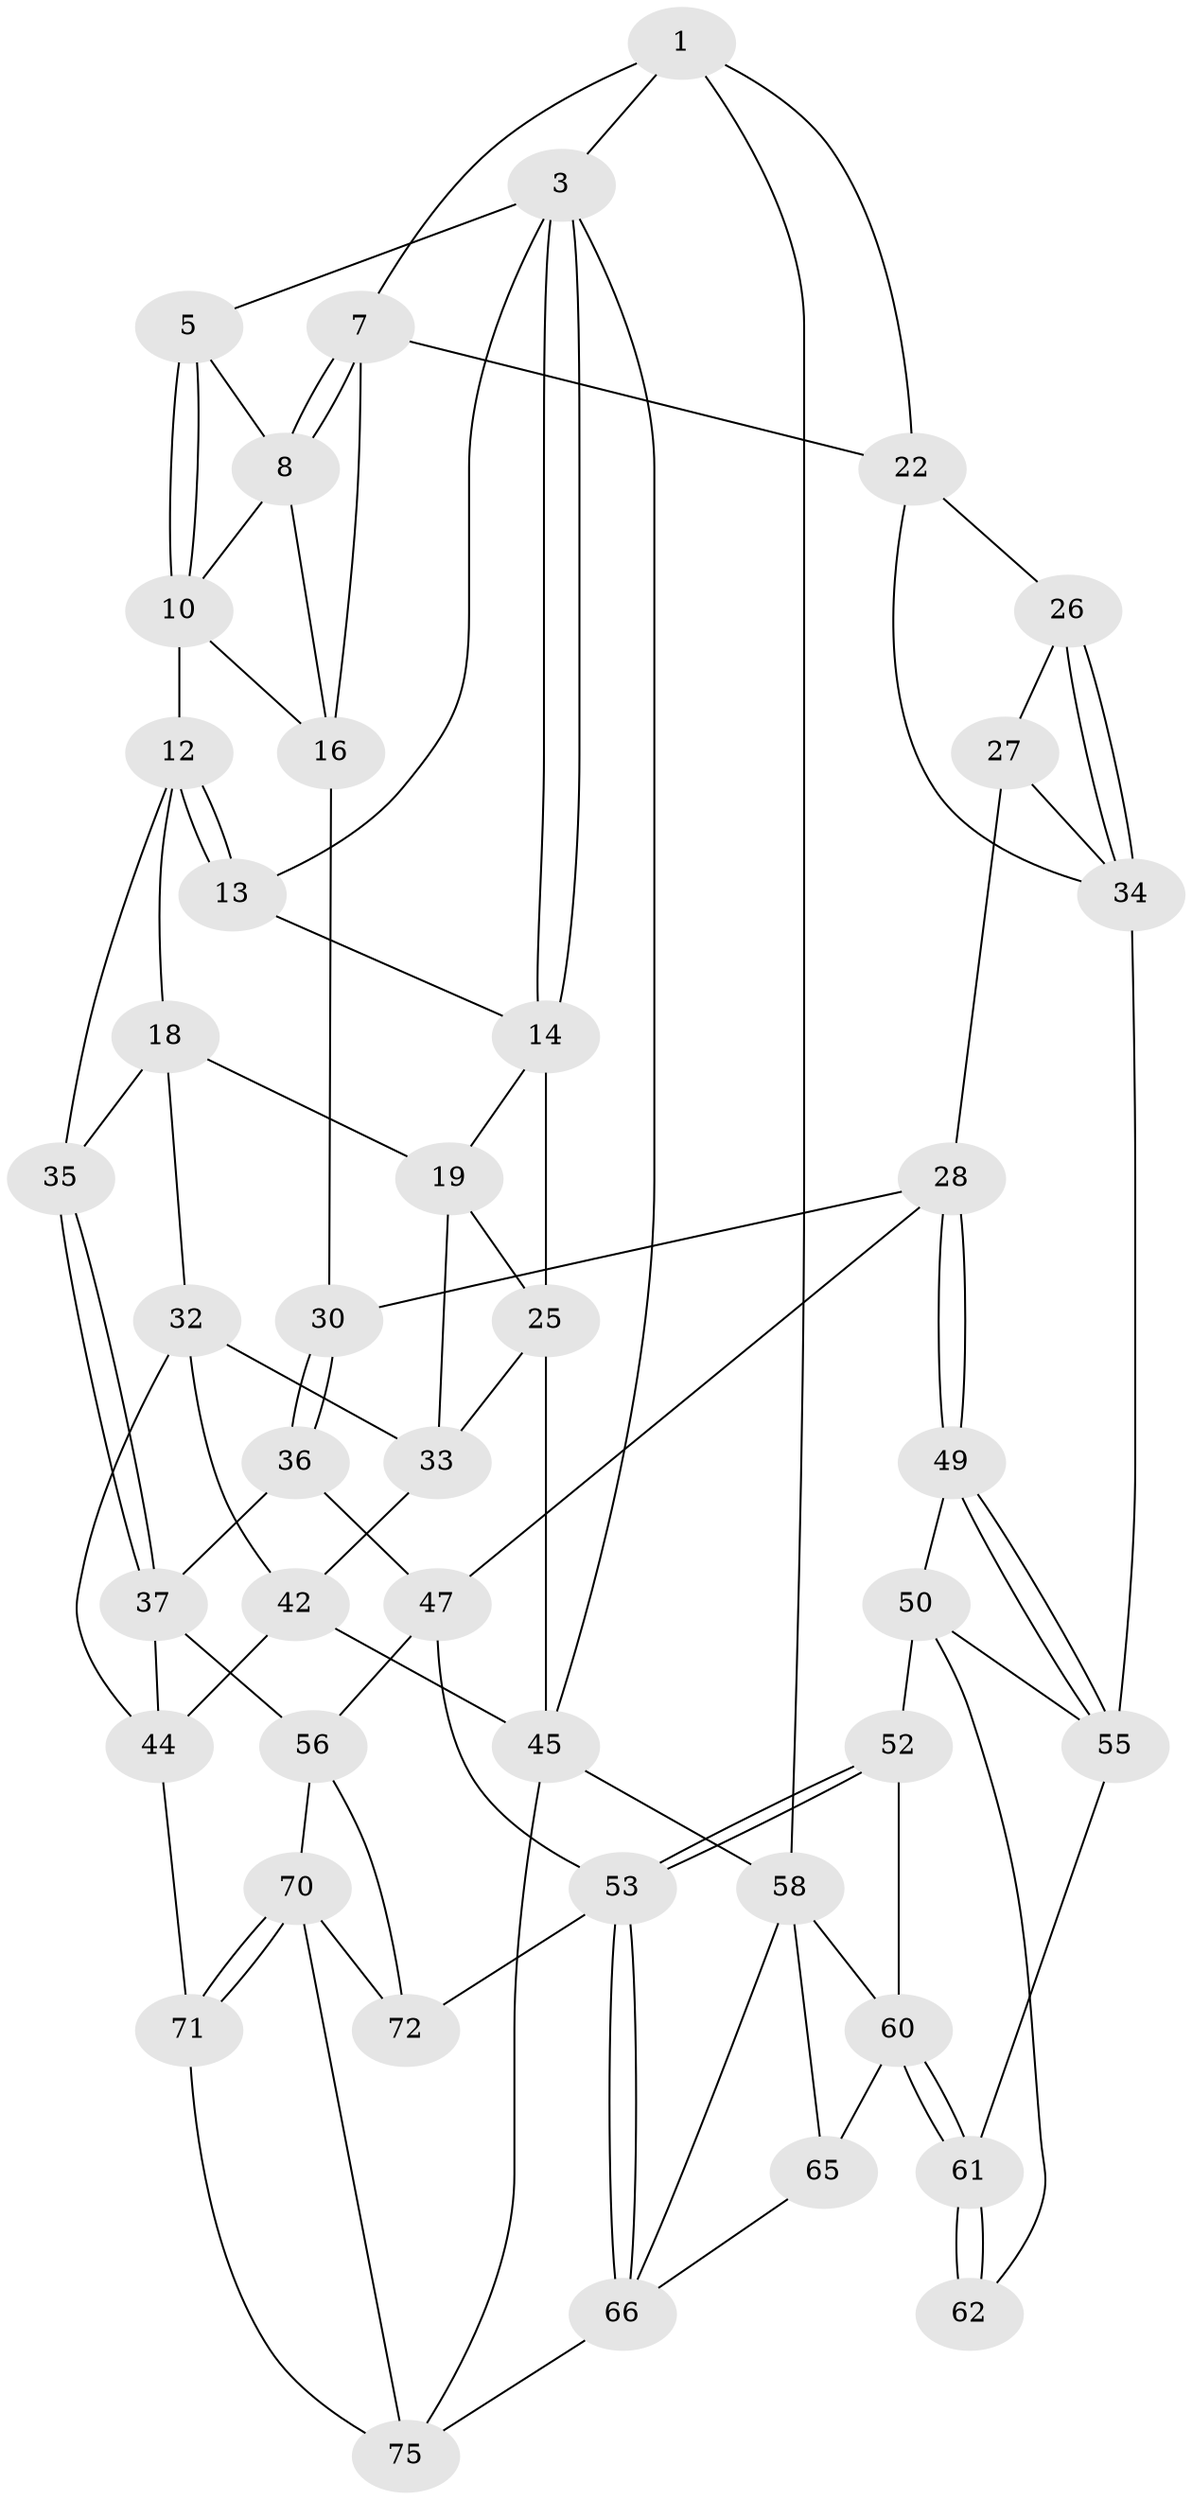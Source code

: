 // original degree distribution, {3: 0.039473684210526314, 6: 0.2631578947368421, 4: 0.2631578947368421, 5: 0.4342105263157895}
// Generated by graph-tools (version 1.1) at 2025/11/02/27/25 16:11:52]
// undirected, 44 vertices, 96 edges
graph export_dot {
graph [start="1"]
  node [color=gray90,style=filled];
  1 [pos="+0.9391197065496663+0",super="+2"];
  3 [pos="+0+0",super="+4"];
  5 [pos="+0.5174252499411356+0",super="+6"];
  7 [pos="+0.8460547790988949+0.18418891024371978",super="+20"];
  8 [pos="+0.8391899748073259+0.18011271633694328",super="+9"];
  10 [pos="+0.5630350689451297+0",super="+11"];
  12 [pos="+0.3654124854662164+0.27834386577928943",super="+17"];
  13 [pos="+0.3253920234131161+0"];
  14 [pos="+0+0",super="+15"];
  16 [pos="+0.5327906871279656+0.331517065563698",super="+21"];
  18 [pos="+0.33435021611918997+0.28719256308129315",super="+31"];
  19 [pos="+0.1659350560235773+0.27734191885929593",super="+24"];
  22 [pos="+1+0.3302910247485945",super="+23"];
  25 [pos="+0+0.34762003723463625",super="+40"];
  26 [pos="+0.832924861567462+0.41863864460783273"];
  27 [pos="+0.7684452244206186+0.479426728505288"];
  28 [pos="+0.6903530486395841+0.5004599344269142",super="+29"];
  30 [pos="+0.608926524160439+0.4358744826501985"];
  32 [pos="+0.16661618267591385+0.5121830158814387",super="+41"];
  33 [pos="+0.11624717570027718+0.486329863336655",super="+39"];
  34 [pos="+1+0.484050459887956",super="+38"];
  35 [pos="+0.33450931488206037+0.5458070706658865"];
  36 [pos="+0.4417625209039123+0.5662717754503789"];
  37 [pos="+0.3528215731607472+0.5670759182964873",super="+43"];
  42 [pos="+0.13492993836810024+0.7289973681498438",super="+67"];
  44 [pos="+0.22480295713284915+0.7241758850743242",super="+68"];
  45 [pos="+0+0.887066778509738",super="+46"];
  47 [pos="+0.5473850009015736+0.7519018398990898",super="+48"];
  49 [pos="+0.7218117017108459+0.5625679526474543"];
  50 [pos="+0.734691791364245+0.592669138396819",super="+51"];
  52 [pos="+0.7569824592687899+0.6984927037259899",super="+63"];
  53 [pos="+0.7123453001684428+0.842591298061558",super="+54"];
  55 [pos="+1+0.5285204511359674",super="+57"];
  56 [pos="+0.33003595745172476+0.7652187855118687",super="+69"];
  58 [pos="+1+1",super="+59"];
  60 [pos="+1+0.9437919334681101",super="+64"];
  61 [pos="+1+0.5638741233988596"];
  62 [pos="+1+0.6227801923289684"];
  65 [pos="+0.8330783867339463+0.8692581572722657"];
  66 [pos="+0.7301934932055955+0.878477633000432",super="+74"];
  70 [pos="+0.3519902845812203+0.8566097778841683",super="+73"];
  71 [pos="+0.27862657528702217+0.9766155271108853"];
  72 [pos="+0.5457570082369058+0.8183482680237796"];
  75 [pos="+0.4958427680470666+1",super="+76"];
  1 -- 7;
  1 -- 58;
  1 -- 3;
  1 -- 22;
  3 -- 14;
  3 -- 14;
  3 -- 5;
  3 -- 13;
  3 -- 45;
  5 -- 10;
  5 -- 10;
  5 -- 8;
  7 -- 8;
  7 -- 8;
  7 -- 22;
  7 -- 16;
  8 -- 16;
  8 -- 10;
  10 -- 16;
  10 -- 12;
  12 -- 13;
  12 -- 13;
  12 -- 18;
  12 -- 35;
  13 -- 14;
  14 -- 25;
  14 -- 19;
  16 -- 30;
  18 -- 19;
  18 -- 32;
  18 -- 35;
  19 -- 25;
  19 -- 33;
  22 -- 34;
  22 -- 26;
  25 -- 45;
  25 -- 33;
  26 -- 27;
  26 -- 34;
  26 -- 34;
  27 -- 28;
  27 -- 34;
  28 -- 49;
  28 -- 49;
  28 -- 30;
  28 -- 47;
  30 -- 36;
  30 -- 36;
  32 -- 33;
  32 -- 42;
  32 -- 44;
  33 -- 42;
  34 -- 55;
  35 -- 37;
  35 -- 37;
  36 -- 37;
  36 -- 47;
  37 -- 56;
  37 -- 44;
  42 -- 44;
  42 -- 45;
  44 -- 71;
  45 -- 58;
  45 -- 75;
  47 -- 56;
  47 -- 53;
  49 -- 50;
  49 -- 55;
  49 -- 55;
  50 -- 55;
  50 -- 52;
  50 -- 62;
  52 -- 53;
  52 -- 53;
  52 -- 60;
  53 -- 66;
  53 -- 66;
  53 -- 72;
  55 -- 61;
  56 -- 72;
  56 -- 70;
  58 -- 66;
  58 -- 65;
  58 -- 60;
  60 -- 61;
  60 -- 61;
  60 -- 65;
  61 -- 62;
  61 -- 62;
  65 -- 66;
  66 -- 75;
  70 -- 71;
  70 -- 71;
  70 -- 72;
  70 -- 75;
  71 -- 75;
}
